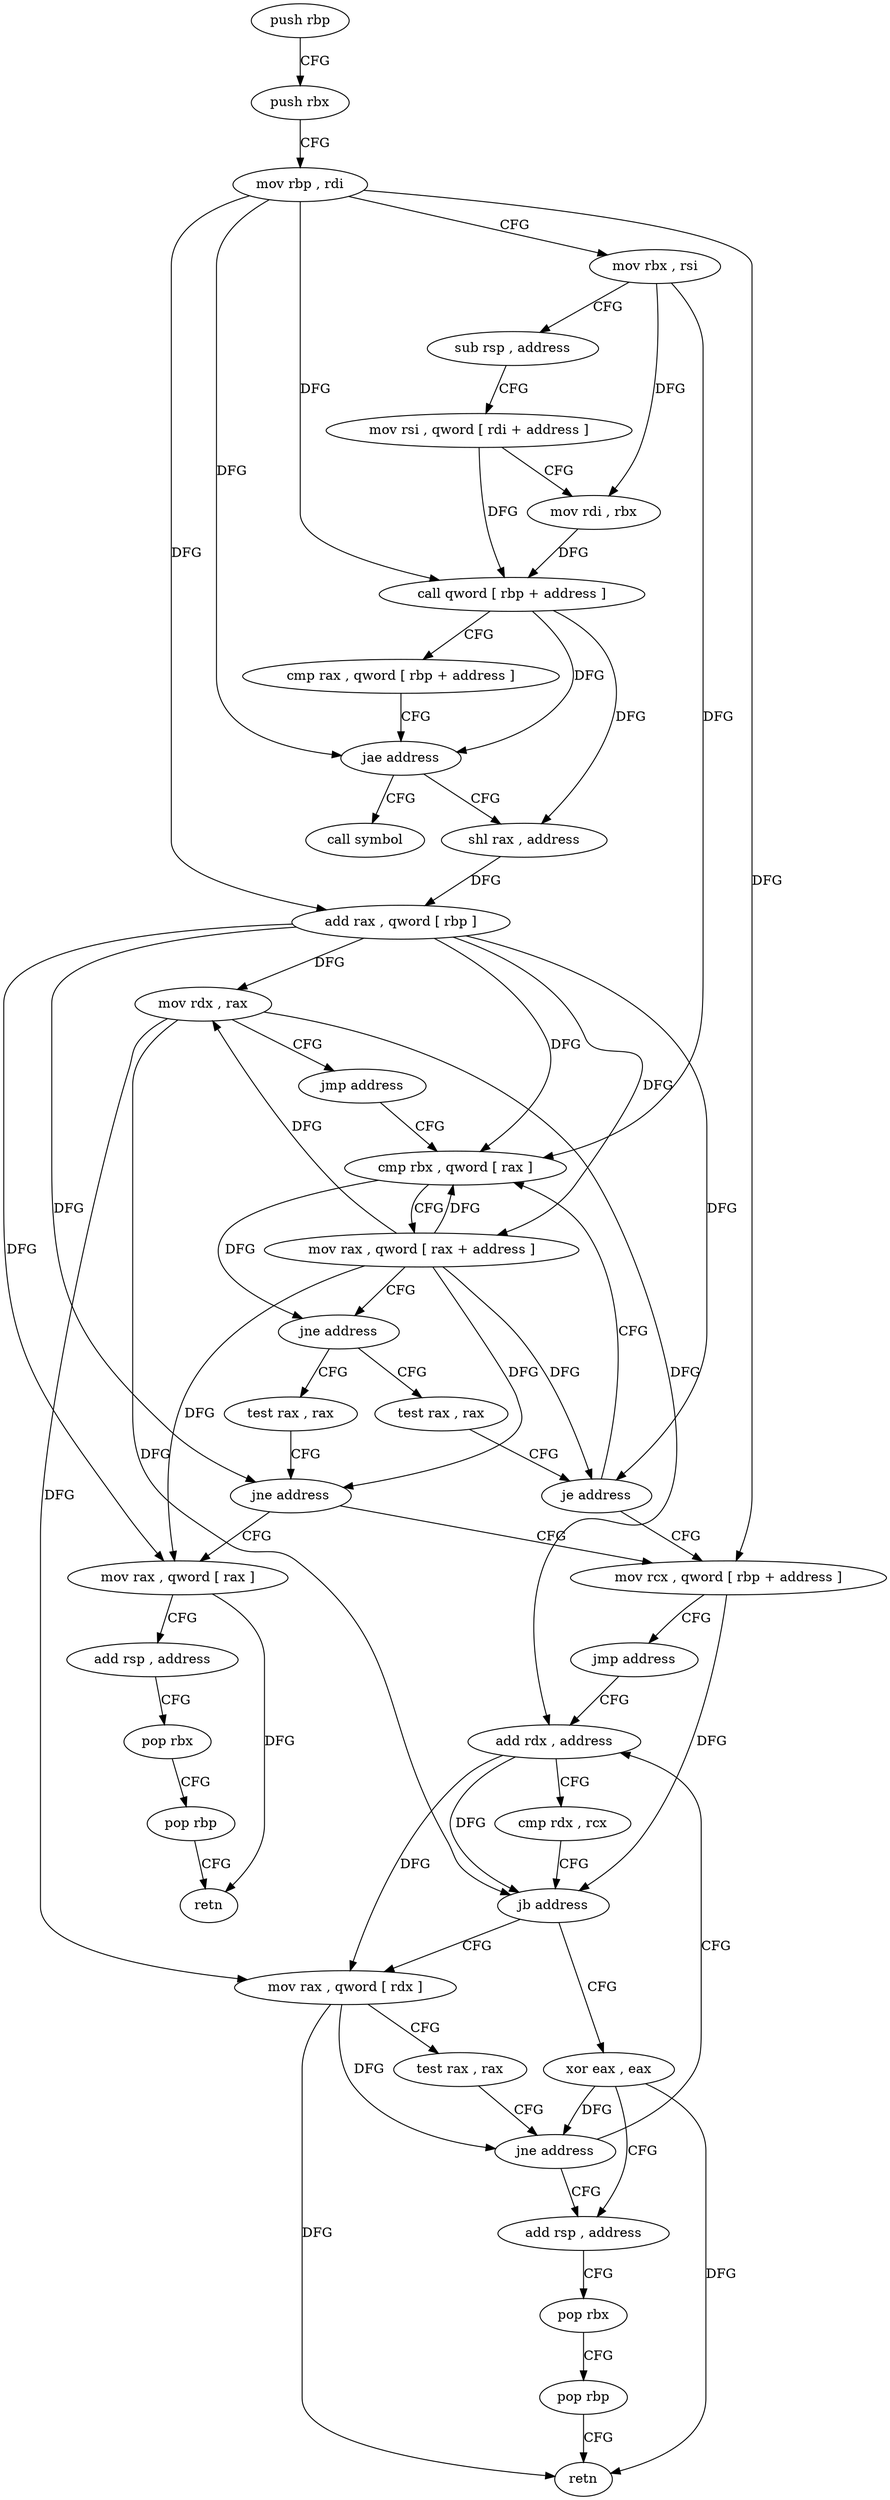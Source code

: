digraph "func" {
"4308832" [label = "push rbp" ]
"4308833" [label = "push rbx" ]
"4308834" [label = "mov rbp , rdi" ]
"4308837" [label = "mov rbx , rsi" ]
"4308840" [label = "sub rsp , address" ]
"4308844" [label = "mov rsi , qword [ rdi + address ]" ]
"4308848" [label = "mov rdi , rbx" ]
"4308851" [label = "call qword [ rbp + address ]" ]
"4308854" [label = "cmp rax , qword [ rbp + address ]" ]
"4308858" [label = "jae address" ]
"4308948" [label = "call symbol" ]
"4308860" [label = "shl rax , address" ]
"4308864" [label = "add rax , qword [ rbp ]" ]
"4308868" [label = "mov rdx , rax" ]
"4308871" [label = "jmp address" ]
"4308885" [label = "cmp rbx , qword [ rax ]" ]
"4308888" [label = "mov rax , qword [ rax + address ]" ]
"4308892" [label = "jne address" ]
"4308880" [label = "test rax , rax" ]
"4308894" [label = "test rax , rax" ]
"4308883" [label = "je address" ]
"4308899" [label = "mov rcx , qword [ rbp + address ]" ]
"4308897" [label = "jne address" ]
"4308938" [label = "mov rax , qword [ rax ]" ]
"4308903" [label = "jmp address" ]
"4308920" [label = "add rdx , address" ]
"4308941" [label = "add rsp , address" ]
"4308945" [label = "pop rbx" ]
"4308946" [label = "pop rbp" ]
"4308947" [label = "retn" ]
"4308924" [label = "cmp rdx , rcx" ]
"4308927" [label = "jb address" ]
"4308912" [label = "mov rax , qword [ rdx ]" ]
"4308929" [label = "xor eax , eax" ]
"4308915" [label = "test rax , rax" ]
"4308918" [label = "jne address" ]
"4308931" [label = "add rsp , address" ]
"4308935" [label = "pop rbx" ]
"4308936" [label = "pop rbp" ]
"4308937" [label = "retn" ]
"4308832" -> "4308833" [ label = "CFG" ]
"4308833" -> "4308834" [ label = "CFG" ]
"4308834" -> "4308837" [ label = "CFG" ]
"4308834" -> "4308851" [ label = "DFG" ]
"4308834" -> "4308858" [ label = "DFG" ]
"4308834" -> "4308864" [ label = "DFG" ]
"4308834" -> "4308899" [ label = "DFG" ]
"4308837" -> "4308840" [ label = "CFG" ]
"4308837" -> "4308848" [ label = "DFG" ]
"4308837" -> "4308885" [ label = "DFG" ]
"4308840" -> "4308844" [ label = "CFG" ]
"4308844" -> "4308848" [ label = "CFG" ]
"4308844" -> "4308851" [ label = "DFG" ]
"4308848" -> "4308851" [ label = "DFG" ]
"4308851" -> "4308854" [ label = "CFG" ]
"4308851" -> "4308858" [ label = "DFG" ]
"4308851" -> "4308860" [ label = "DFG" ]
"4308854" -> "4308858" [ label = "CFG" ]
"4308858" -> "4308948" [ label = "CFG" ]
"4308858" -> "4308860" [ label = "CFG" ]
"4308860" -> "4308864" [ label = "DFG" ]
"4308864" -> "4308868" [ label = "DFG" ]
"4308864" -> "4308885" [ label = "DFG" ]
"4308864" -> "4308888" [ label = "DFG" ]
"4308864" -> "4308883" [ label = "DFG" ]
"4308864" -> "4308897" [ label = "DFG" ]
"4308864" -> "4308938" [ label = "DFG" ]
"4308868" -> "4308871" [ label = "CFG" ]
"4308868" -> "4308920" [ label = "DFG" ]
"4308868" -> "4308927" [ label = "DFG" ]
"4308868" -> "4308912" [ label = "DFG" ]
"4308871" -> "4308885" [ label = "CFG" ]
"4308885" -> "4308888" [ label = "CFG" ]
"4308885" -> "4308892" [ label = "DFG" ]
"4308888" -> "4308892" [ label = "CFG" ]
"4308888" -> "4308868" [ label = "DFG" ]
"4308888" -> "4308885" [ label = "DFG" ]
"4308888" -> "4308883" [ label = "DFG" ]
"4308888" -> "4308897" [ label = "DFG" ]
"4308888" -> "4308938" [ label = "DFG" ]
"4308892" -> "4308880" [ label = "CFG" ]
"4308892" -> "4308894" [ label = "CFG" ]
"4308880" -> "4308883" [ label = "CFG" ]
"4308894" -> "4308897" [ label = "CFG" ]
"4308883" -> "4308899" [ label = "CFG" ]
"4308883" -> "4308885" [ label = "CFG" ]
"4308899" -> "4308903" [ label = "CFG" ]
"4308899" -> "4308927" [ label = "DFG" ]
"4308897" -> "4308938" [ label = "CFG" ]
"4308897" -> "4308899" [ label = "CFG" ]
"4308938" -> "4308941" [ label = "CFG" ]
"4308938" -> "4308947" [ label = "DFG" ]
"4308903" -> "4308920" [ label = "CFG" ]
"4308920" -> "4308924" [ label = "CFG" ]
"4308920" -> "4308927" [ label = "DFG" ]
"4308920" -> "4308912" [ label = "DFG" ]
"4308941" -> "4308945" [ label = "CFG" ]
"4308945" -> "4308946" [ label = "CFG" ]
"4308946" -> "4308947" [ label = "CFG" ]
"4308924" -> "4308927" [ label = "CFG" ]
"4308927" -> "4308912" [ label = "CFG" ]
"4308927" -> "4308929" [ label = "CFG" ]
"4308912" -> "4308915" [ label = "CFG" ]
"4308912" -> "4308918" [ label = "DFG" ]
"4308912" -> "4308937" [ label = "DFG" ]
"4308929" -> "4308931" [ label = "CFG" ]
"4308929" -> "4308918" [ label = "DFG" ]
"4308929" -> "4308937" [ label = "DFG" ]
"4308915" -> "4308918" [ label = "CFG" ]
"4308918" -> "4308931" [ label = "CFG" ]
"4308918" -> "4308920" [ label = "CFG" ]
"4308931" -> "4308935" [ label = "CFG" ]
"4308935" -> "4308936" [ label = "CFG" ]
"4308936" -> "4308937" [ label = "CFG" ]
}
